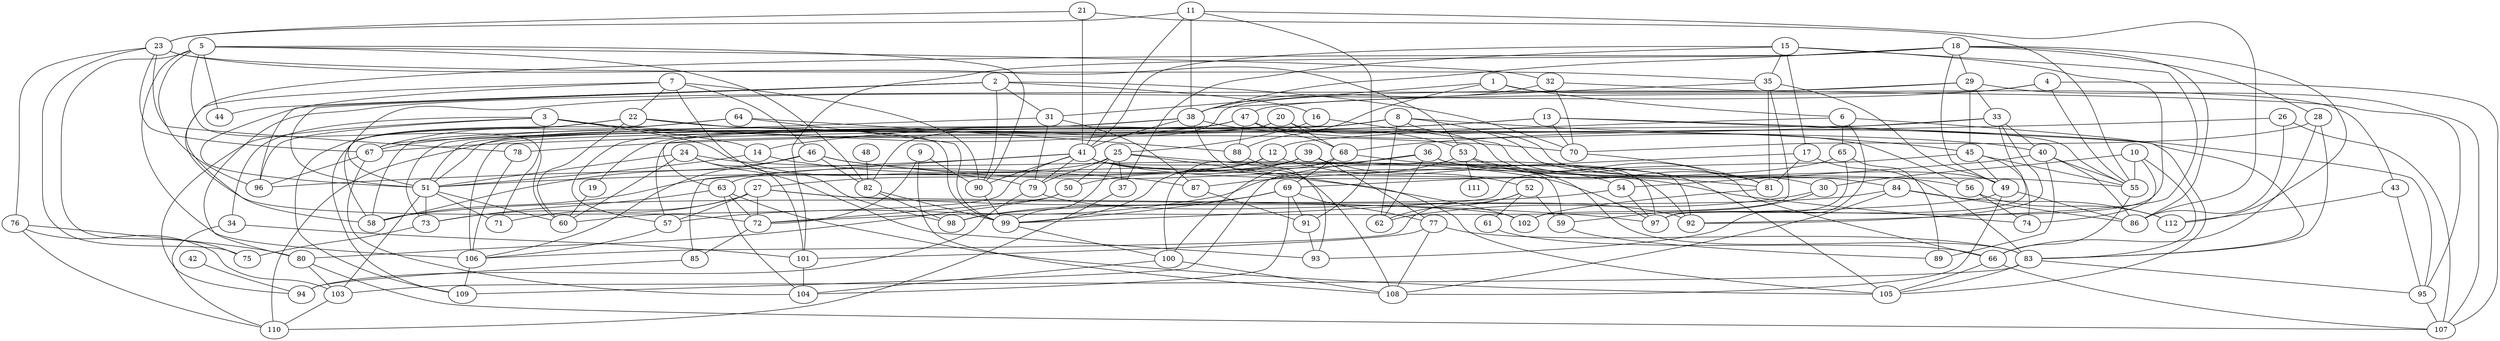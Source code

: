 graph generated_Graph {
1 -- 43;
1 -- 88;
1 -- 6;
1 -- 31;
2 -- 31;
2 -- 44;
2 -- 70;
2 -- 96;
2 -- 51;
2 -- 16;
2 -- 90;
3 -- 71;
3 -- 14;
3 -- 79;
3 -- 96;
3 -- 94;
3 -- 70;
3 -- 34;
4 -- 107;
4 -- 51;
4 -- 47;
4 -- 55;
5 -- 96;
5 -- 75;
5 -- 106;
5 -- 90;
5 -- 82;
5 -- 60;
5 -- 32;
5 -- 44;
6 -- 65;
6 -- 83;
6 -- 12;
6 -- 93;
7 -- 51;
7 -- 98;
7 -- 46;
7 -- 22;
7 -- 58;
7 -- 90;
8 -- 110;
8 -- 19;
8 -- 62;
8 -- 84;
8 -- 49;
8 -- 45;
8 -- 106;
9 -- 108;
9 -- 90;
9 -- 72;
10 -- 55;
10 -- 83;
10 -- 30;
10 -- 74;
11 -- 86;
11 -- 91;
11 -- 41;
11 -- 38;
11 -- 23;
12 -- 99;
12 -- 54;
12 -- 27;
13 -- 14;
13 -- 78;
13 -- 105;
13 -- 70;
13 -- 95;
14 -- 87;
14 -- 51;
15 -- 41;
15 -- 17;
15 -- 92;
15 -- 97;
15 -- 35;
15 -- 37;
16 -- 25;
16 -- 30;
17 -- 83;
17 -- 87;
17 -- 81;
18 -- 28;
18 -- 112;
18 -- 101;
18 -- 38;
18 -- 72;
18 -- 49;
18 -- 86;
18 -- 29;
19 -- 60;
20 -- 51;
20 -- 57;
20 -- 81;
20 -- 68;
21 -- 23;
21 -- 55;
21 -- 41;
22 -- 58;
22 -- 40;
22 -- 60;
22 -- 109;
22 -- 99;
23 -- 67;
23 -- 78;
23 -- 75;
23 -- 53;
23 -- 35;
23 -- 76;
24 -- 51;
24 -- 60;
24 -- 97;
24 -- 93;
24 -- 101;
25 -- 37;
25 -- 50;
25 -- 58;
25 -- 102;
25 -- 79;
25 -- 99;
25 -- 83;
26 -- 67;
26 -- 107;
26 -- 86;
27 -- 71;
27 -- 97;
27 -- 102;
27 -- 73;
27 -- 57;
27 -- 72;
28 -- 70;
28 -- 83;
28 -- 66;
29 -- 33;
29 -- 107;
29 -- 45;
29 -- 82;
29 -- 80;
30 -- 62;
30 -- 59;
31 -- 87;
31 -- 67;
31 -- 79;
32 -- 70;
32 -- 95;
32 -- 38;
33 -- 57;
33 -- 97;
33 -- 92;
33 -- 40;
33 -- 68;
34 -- 110;
34 -- 101;
35 -- 38;
35 -- 102;
35 -- 49;
35 -- 81;
36 -- 62;
36 -- 56;
36 -- 109;
36 -- 97;
36 -- 51;
37 -- 110;
38 -- 58;
38 -- 41;
38 -- 108;
38 -- 63;
38 -- 53;
39 -- 63;
39 -- 50;
39 -- 100;
39 -- 92;
39 -- 77;
39 -- 52;
40 -- 54;
40 -- 89;
40 -- 55;
40 -- 86;
41 -- 79;
41 -- 59;
41 -- 85;
41 -- 96;
41 -- 81;
41 -- 60;
41 -- 92;
41 -- 55;
41 -- 90;
42 -- 94;
43 -- 112;
43 -- 95;
45 -- 74;
45 -- 99;
45 -- 55;
45 -- 49;
46 -- 74;
46 -- 105;
46 -- 82;
46 -- 58;
46 -- 106;
47 -- 56;
47 -- 55;
47 -- 68;
47 -- 67;
47 -- 51;
47 -- 73;
47 -- 88;
48 -- 82;
49 -- 108;
49 -- 72;
49 -- 86;
50 -- 80;
50 -- 72;
51 -- 71;
51 -- 73;
51 -- 103;
51 -- 60;
52 -- 62;
52 -- 61;
52 -- 59;
52 -- 106;
53 -- 57;
53 -- 111;
53 -- 66;
53 -- 81;
54 -- 97;
54 -- 58;
55 -- 66;
56 -- 74;
56 -- 112;
57 -- 106;
59 -- 89;
61 -- 66;
63 -- 105;
63 -- 104;
63 -- 72;
63 -- 73;
64 -- 109;
64 -- 88;
64 -- 99;
64 -- 67;
65 -- 89;
65 -- 69;
65 -- 97;
66 -- 105;
66 -- 107;
67 -- 104;
67 -- 96;
68 -- 69;
68 -- 100;
68 -- 105;
69 -- 98;
69 -- 104;
69 -- 77;
69 -- 99;
69 -- 91;
70 -- 81;
72 -- 85;
73 -- 75;
76 -- 103;
76 -- 110;
76 -- 80;
77 -- 83;
77 -- 108;
77 -- 101;
78 -- 106;
79 -- 92;
79 -- 94;
80 -- 107;
80 -- 103;
81 -- 102;
82 -- 99;
82 -- 98;
83 -- 95;
83 -- 103;
83 -- 105;
84 -- 98;
84 -- 108;
84 -- 112;
84 -- 86;
85 -- 94;
87 -- 91;
88 -- 93;
90 -- 99;
91 -- 93;
95 -- 107;
99 -- 100;
100 -- 108;
100 -- 104;
101 -- 104;
103 -- 110;
106 -- 109;
}